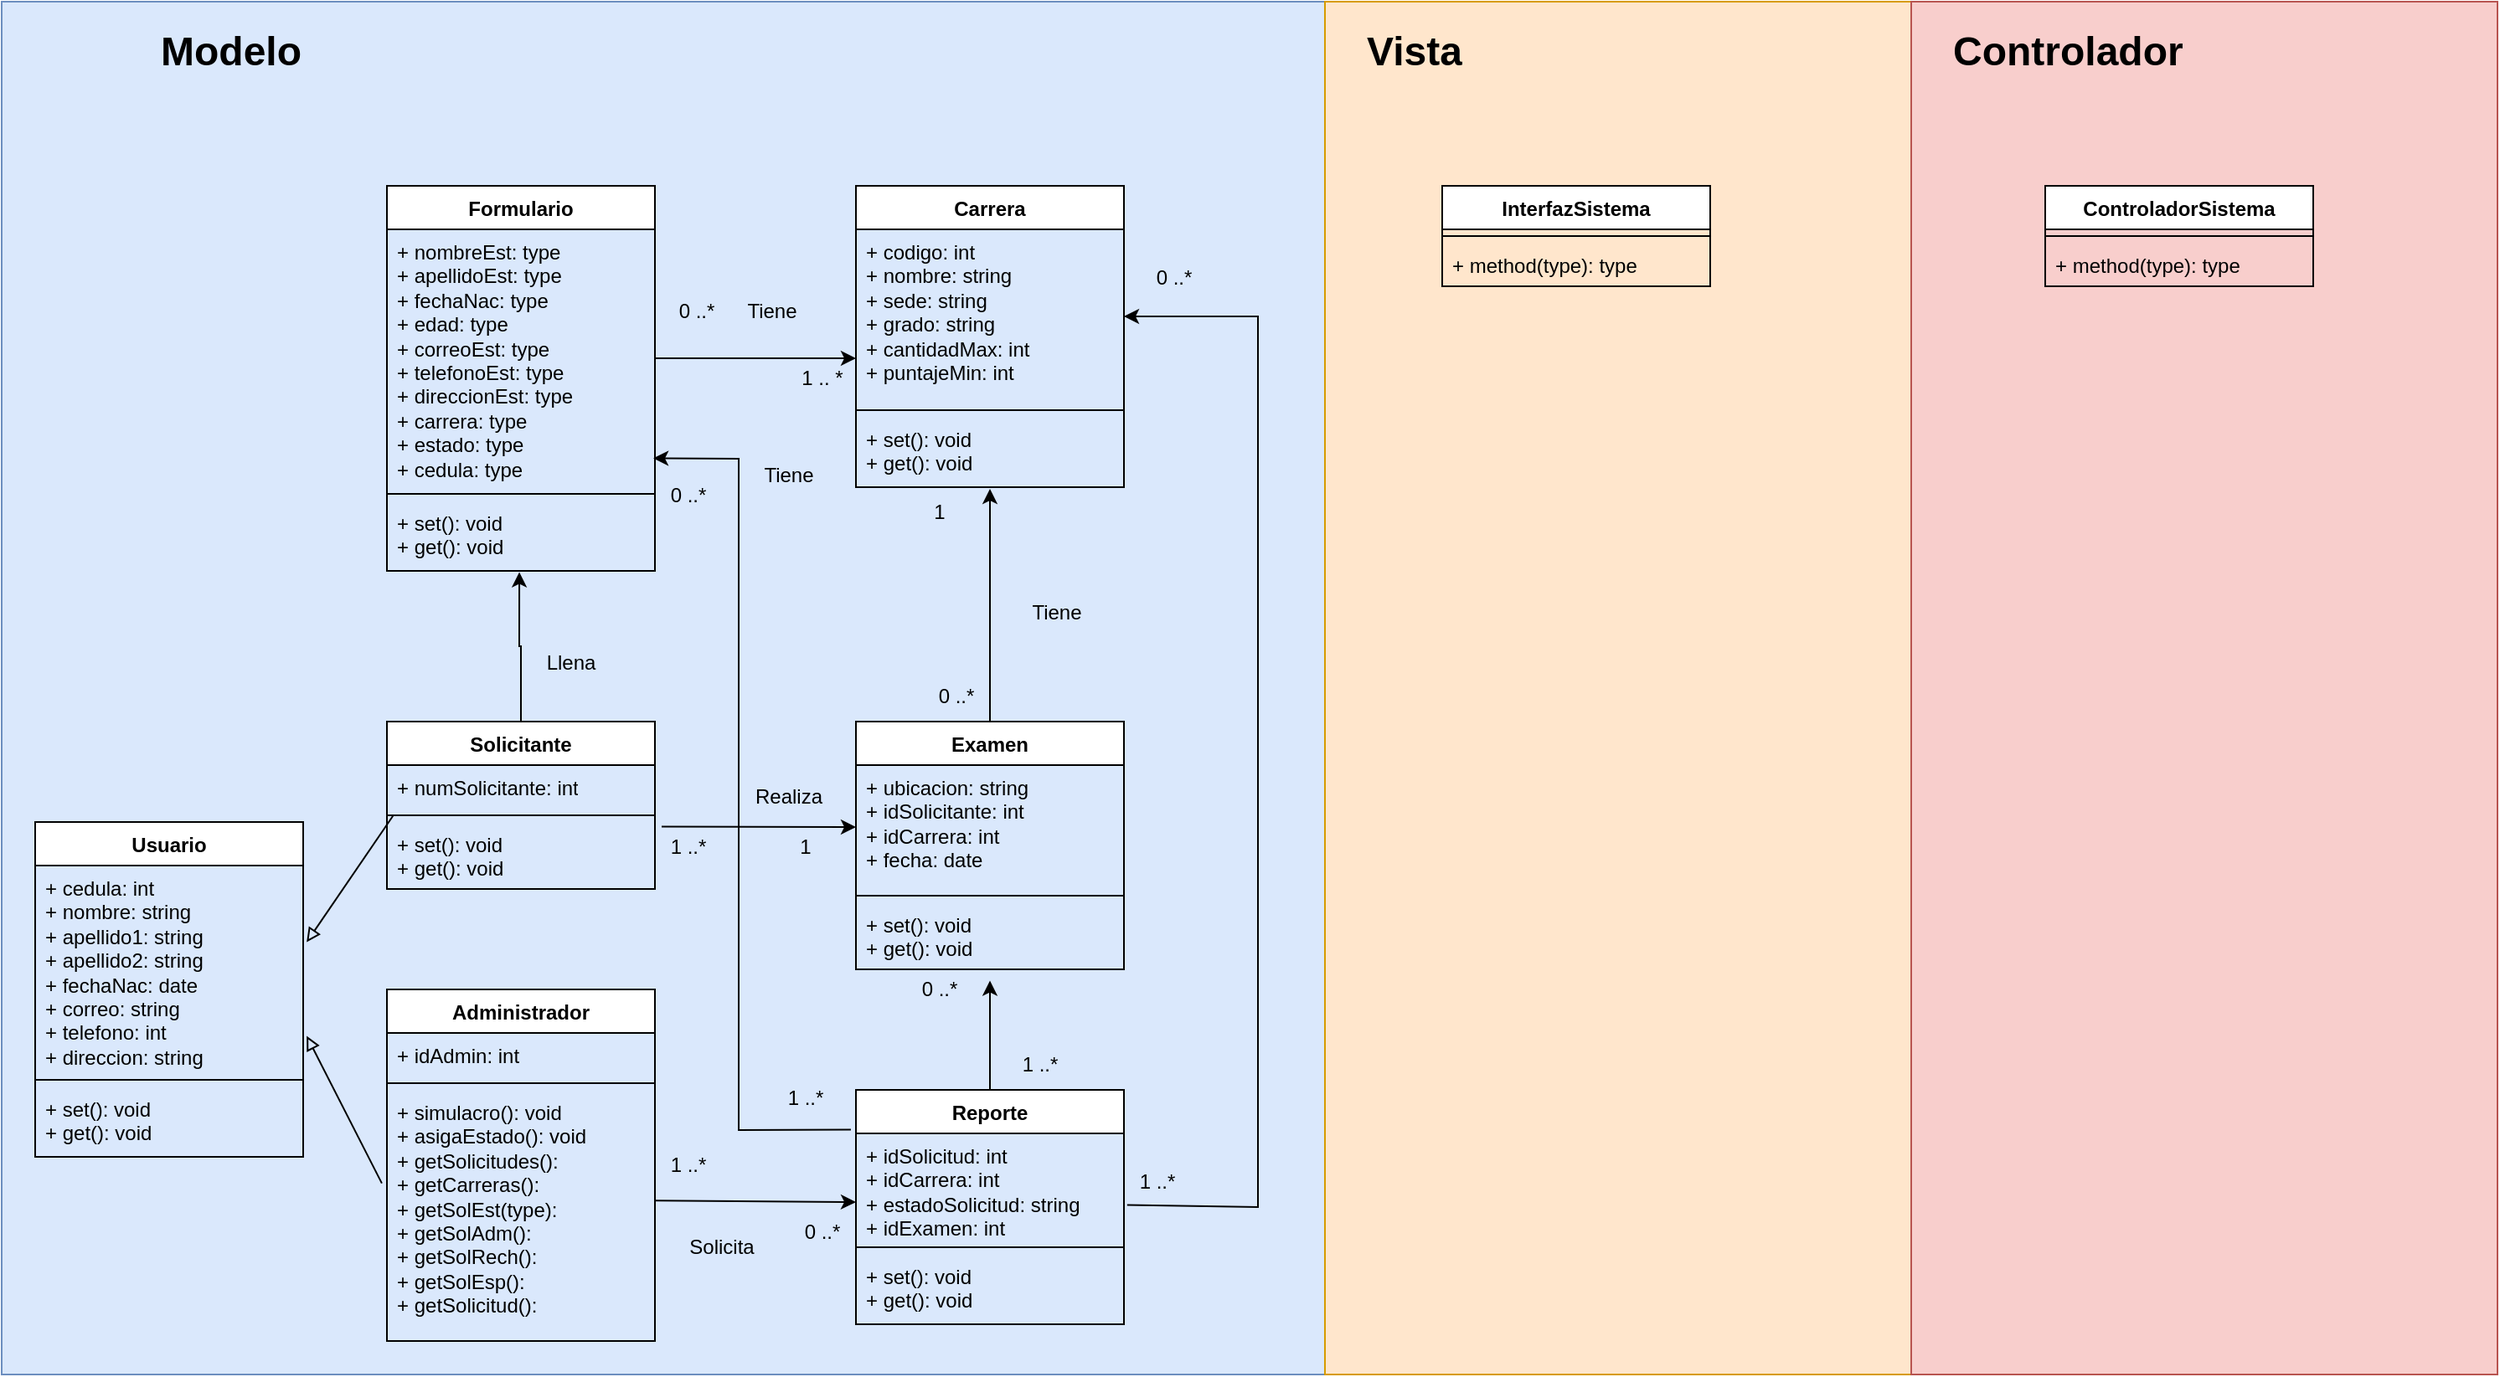 <mxfile version="21.6.6" type="github">
  <diagram name="Página-1" id="YXY20s3lIDG5nPg8wBVr">
    <mxGraphModel dx="2442" dy="1991" grid="1" gridSize="10" guides="1" tooltips="1" connect="1" arrows="1" fold="1" page="1" pageScale="1" pageWidth="827" pageHeight="1169" math="0" shadow="0">
      <root>
        <mxCell id="0" />
        <mxCell id="1" parent="0" />
        <mxCell id="wL8QuklXJ_DdkI1SQFi7-78" value="" style="rounded=0;whiteSpace=wrap;html=1;fillColor=#dae8fc;strokeColor=#6c8ebf;" vertex="1" parent="1">
          <mxGeometry x="-220" y="-250" width="790" height="820" as="geometry" />
        </mxCell>
        <mxCell id="wL8QuklXJ_DdkI1SQFi7-2" value="Formulario" style="swimlane;fontStyle=1;align=center;verticalAlign=top;childLayout=stackLayout;horizontal=1;startSize=26;horizontalStack=0;resizeParent=1;resizeParentMax=0;resizeLast=0;collapsible=1;marginBottom=0;whiteSpace=wrap;html=1;" vertex="1" parent="1">
          <mxGeometry x="10" y="-140" width="160" height="230" as="geometry" />
        </mxCell>
        <mxCell id="wL8QuklXJ_DdkI1SQFi7-3" value="+ nombreEst: type&lt;br&gt;+ apellidoEst: type&lt;br&gt;+ fechaNac: type&lt;br&gt;+ edad: type&lt;br&gt;+ correoEst: type&lt;br&gt;+ telefonoEst: type&lt;br&gt;+ direccionEst: type&lt;br&gt;+ carrera: type&lt;br&gt;+ estado: type&lt;br&gt;+ cedula: type" style="text;strokeColor=none;fillColor=none;align=left;verticalAlign=top;spacingLeft=4;spacingRight=4;overflow=hidden;rotatable=0;points=[[0,0.5],[1,0.5]];portConstraint=eastwest;whiteSpace=wrap;html=1;" vertex="1" parent="wL8QuklXJ_DdkI1SQFi7-2">
          <mxGeometry y="26" width="160" height="154" as="geometry" />
        </mxCell>
        <mxCell id="wL8QuklXJ_DdkI1SQFi7-4" value="" style="line;strokeWidth=1;fillColor=none;align=left;verticalAlign=middle;spacingTop=-1;spacingLeft=3;spacingRight=3;rotatable=0;labelPosition=right;points=[];portConstraint=eastwest;strokeColor=inherit;" vertex="1" parent="wL8QuklXJ_DdkI1SQFi7-2">
          <mxGeometry y="180" width="160" height="8" as="geometry" />
        </mxCell>
        <mxCell id="wL8QuklXJ_DdkI1SQFi7-5" value="+ set(): void&lt;br style=&quot;border-color: var(--border-color);&quot;&gt;+ get(): void" style="text;strokeColor=none;fillColor=none;align=left;verticalAlign=top;spacingLeft=4;spacingRight=4;overflow=hidden;rotatable=0;points=[[0,0.5],[1,0.5]];portConstraint=eastwest;whiteSpace=wrap;html=1;" vertex="1" parent="wL8QuklXJ_DdkI1SQFi7-2">
          <mxGeometry y="188" width="160" height="42" as="geometry" />
        </mxCell>
        <mxCell id="wL8QuklXJ_DdkI1SQFi7-41" style="edgeStyle=orthogonalEdgeStyle;rounded=0;orthogonalLoop=1;jettySize=auto;html=1;entryX=0.494;entryY=1.018;entryDx=0;entryDy=0;entryPerimeter=0;" edge="1" parent="1" source="wL8QuklXJ_DdkI1SQFi7-6" target="wL8QuklXJ_DdkI1SQFi7-5">
          <mxGeometry relative="1" as="geometry">
            <mxPoint x="90" y="110" as="targetPoint" />
          </mxGeometry>
        </mxCell>
        <mxCell id="wL8QuklXJ_DdkI1SQFi7-6" value="Solicitante" style="swimlane;fontStyle=1;align=center;verticalAlign=top;childLayout=stackLayout;horizontal=1;startSize=26;horizontalStack=0;resizeParent=1;resizeParentMax=0;resizeLast=0;collapsible=1;marginBottom=0;whiteSpace=wrap;html=1;" vertex="1" parent="1">
          <mxGeometry x="10" y="180" width="160" height="100" as="geometry" />
        </mxCell>
        <mxCell id="wL8QuklXJ_DdkI1SQFi7-7" value="+ numSolicitante: int" style="text;strokeColor=none;fillColor=none;align=left;verticalAlign=top;spacingLeft=4;spacingRight=4;overflow=hidden;rotatable=0;points=[[0,0.5],[1,0.5]];portConstraint=eastwest;whiteSpace=wrap;html=1;" vertex="1" parent="wL8QuklXJ_DdkI1SQFi7-6">
          <mxGeometry y="26" width="160" height="26" as="geometry" />
        </mxCell>
        <mxCell id="wL8QuklXJ_DdkI1SQFi7-8" value="" style="line;strokeWidth=1;fillColor=none;align=left;verticalAlign=middle;spacingTop=-1;spacingLeft=3;spacingRight=3;rotatable=0;labelPosition=right;points=[];portConstraint=eastwest;strokeColor=inherit;" vertex="1" parent="wL8QuklXJ_DdkI1SQFi7-6">
          <mxGeometry y="52" width="160" height="8" as="geometry" />
        </mxCell>
        <mxCell id="wL8QuklXJ_DdkI1SQFi7-9" value="+ set(): void&lt;br style=&quot;border-color: var(--border-color);&quot;&gt;+ get(): void" style="text;strokeColor=none;fillColor=none;align=left;verticalAlign=top;spacingLeft=4;spacingRight=4;overflow=hidden;rotatable=0;points=[[0,0.5],[1,0.5]];portConstraint=eastwest;whiteSpace=wrap;html=1;" vertex="1" parent="wL8QuklXJ_DdkI1SQFi7-6">
          <mxGeometry y="60" width="160" height="40" as="geometry" />
        </mxCell>
        <mxCell id="wL8QuklXJ_DdkI1SQFi7-10" value="Administrador" style="swimlane;fontStyle=1;align=center;verticalAlign=top;childLayout=stackLayout;horizontal=1;startSize=26;horizontalStack=0;resizeParent=1;resizeParentMax=0;resizeLast=0;collapsible=1;marginBottom=0;whiteSpace=wrap;html=1;" vertex="1" parent="1">
          <mxGeometry x="10" y="340" width="160" height="210" as="geometry" />
        </mxCell>
        <mxCell id="wL8QuklXJ_DdkI1SQFi7-11" value="+ idAdmin: int" style="text;strokeColor=none;fillColor=none;align=left;verticalAlign=top;spacingLeft=4;spacingRight=4;overflow=hidden;rotatable=0;points=[[0,0.5],[1,0.5]];portConstraint=eastwest;whiteSpace=wrap;html=1;" vertex="1" parent="wL8QuklXJ_DdkI1SQFi7-10">
          <mxGeometry y="26" width="160" height="26" as="geometry" />
        </mxCell>
        <mxCell id="wL8QuklXJ_DdkI1SQFi7-12" value="" style="line;strokeWidth=1;fillColor=none;align=left;verticalAlign=middle;spacingTop=-1;spacingLeft=3;spacingRight=3;rotatable=0;labelPosition=right;points=[];portConstraint=eastwest;strokeColor=inherit;" vertex="1" parent="wL8QuklXJ_DdkI1SQFi7-10">
          <mxGeometry y="52" width="160" height="8" as="geometry" />
        </mxCell>
        <mxCell id="wL8QuklXJ_DdkI1SQFi7-13" value="+ simulacro(): void&lt;br&gt;+ asigaEstado(): void&lt;br&gt;+ getSolicitudes():&amp;nbsp;&lt;br&gt;+ getCarreras():&amp;nbsp;&lt;br&gt;+ getSolEst(type):&amp;nbsp;&lt;br&gt;+ getSolAdm():&amp;nbsp;&lt;br&gt;+ getSolRech():&amp;nbsp;&lt;br&gt;+ getSolEsp():&amp;nbsp;&lt;br&gt;+ getSolicitud():&amp;nbsp;" style="text;strokeColor=none;fillColor=none;align=left;verticalAlign=top;spacingLeft=4;spacingRight=4;overflow=hidden;rotatable=0;points=[[0,0.5],[1,0.5]];portConstraint=eastwest;whiteSpace=wrap;html=1;" vertex="1" parent="wL8QuklXJ_DdkI1SQFi7-10">
          <mxGeometry y="60" width="160" height="150" as="geometry" />
        </mxCell>
        <mxCell id="wL8QuklXJ_DdkI1SQFi7-14" value="Carrera" style="swimlane;fontStyle=1;align=center;verticalAlign=top;childLayout=stackLayout;horizontal=1;startSize=26;horizontalStack=0;resizeParent=1;resizeParentMax=0;resizeLast=0;collapsible=1;marginBottom=0;whiteSpace=wrap;html=1;" vertex="1" parent="1">
          <mxGeometry x="290" y="-140" width="160" height="180" as="geometry" />
        </mxCell>
        <mxCell id="wL8QuklXJ_DdkI1SQFi7-15" value="+ codigo: int&lt;br&gt;+ nombre: string&lt;br&gt;+ sede: string&lt;br&gt;+ grado: string&lt;br&gt;+ cantidadMax: int&lt;br&gt;+ puntajeMin: int" style="text;strokeColor=none;fillColor=none;align=left;verticalAlign=top;spacingLeft=4;spacingRight=4;overflow=hidden;rotatable=0;points=[[0,0.5],[1,0.5]];portConstraint=eastwest;whiteSpace=wrap;html=1;" vertex="1" parent="wL8QuklXJ_DdkI1SQFi7-14">
          <mxGeometry y="26" width="160" height="104" as="geometry" />
        </mxCell>
        <mxCell id="wL8QuklXJ_DdkI1SQFi7-16" value="" style="line;strokeWidth=1;fillColor=none;align=left;verticalAlign=middle;spacingTop=-1;spacingLeft=3;spacingRight=3;rotatable=0;labelPosition=right;points=[];portConstraint=eastwest;strokeColor=inherit;" vertex="1" parent="wL8QuklXJ_DdkI1SQFi7-14">
          <mxGeometry y="130" width="160" height="8" as="geometry" />
        </mxCell>
        <mxCell id="wL8QuklXJ_DdkI1SQFi7-17" value="+ set(): void&lt;br style=&quot;border-color: var(--border-color);&quot;&gt;+ get(): void" style="text;strokeColor=none;fillColor=none;align=left;verticalAlign=top;spacingLeft=4;spacingRight=4;overflow=hidden;rotatable=0;points=[[0,0.5],[1,0.5]];portConstraint=eastwest;whiteSpace=wrap;html=1;" vertex="1" parent="wL8QuklXJ_DdkI1SQFi7-14">
          <mxGeometry y="138" width="160" height="42" as="geometry" />
        </mxCell>
        <mxCell id="wL8QuklXJ_DdkI1SQFi7-26" value="Reporte" style="swimlane;fontStyle=1;align=center;verticalAlign=top;childLayout=stackLayout;horizontal=1;startSize=26;horizontalStack=0;resizeParent=1;resizeParentMax=0;resizeLast=0;collapsible=1;marginBottom=0;whiteSpace=wrap;html=1;" vertex="1" parent="1">
          <mxGeometry x="290" y="400" width="160" height="140" as="geometry" />
        </mxCell>
        <mxCell id="wL8QuklXJ_DdkI1SQFi7-27" value="+ idSolicitud: int&lt;br&gt;+ idCarrera: int&lt;br&gt;+ estadoSolicitud: string&lt;br&gt;+ idExamen: int" style="text;strokeColor=none;fillColor=none;align=left;verticalAlign=top;spacingLeft=4;spacingRight=4;overflow=hidden;rotatable=0;points=[[0,0.5],[1,0.5]];portConstraint=eastwest;whiteSpace=wrap;html=1;" vertex="1" parent="wL8QuklXJ_DdkI1SQFi7-26">
          <mxGeometry y="26" width="160" height="64" as="geometry" />
        </mxCell>
        <mxCell id="wL8QuklXJ_DdkI1SQFi7-28" value="" style="line;strokeWidth=1;fillColor=none;align=left;verticalAlign=middle;spacingTop=-1;spacingLeft=3;spacingRight=3;rotatable=0;labelPosition=right;points=[];portConstraint=eastwest;strokeColor=inherit;" vertex="1" parent="wL8QuklXJ_DdkI1SQFi7-26">
          <mxGeometry y="90" width="160" height="8" as="geometry" />
        </mxCell>
        <mxCell id="wL8QuklXJ_DdkI1SQFi7-29" value="+ set(): void&lt;br style=&quot;border-color: var(--border-color);&quot;&gt;+ get(): void" style="text;strokeColor=none;fillColor=none;align=left;verticalAlign=top;spacingLeft=4;spacingRight=4;overflow=hidden;rotatable=0;points=[[0,0.5],[1,0.5]];portConstraint=eastwest;whiteSpace=wrap;html=1;" vertex="1" parent="wL8QuklXJ_DdkI1SQFi7-26">
          <mxGeometry y="98" width="160" height="42" as="geometry" />
        </mxCell>
        <mxCell id="wL8QuklXJ_DdkI1SQFi7-30" value="Usuario" style="swimlane;fontStyle=1;align=center;verticalAlign=top;childLayout=stackLayout;horizontal=1;startSize=26;horizontalStack=0;resizeParent=1;resizeParentMax=0;resizeLast=0;collapsible=1;marginBottom=0;whiteSpace=wrap;html=1;" vertex="1" parent="1">
          <mxGeometry x="-200" y="240" width="160" height="200" as="geometry" />
        </mxCell>
        <mxCell id="wL8QuklXJ_DdkI1SQFi7-31" value="+ cedula: int&lt;br&gt;+ nombre: string&lt;br&gt;+ apellido1: string&lt;br&gt;+ apellido2: string&lt;br&gt;+ fechaNac: date&lt;br&gt;+ correo: string&lt;br&gt;+ telefono: int&lt;br&gt;+ direccion: string" style="text;strokeColor=none;fillColor=none;align=left;verticalAlign=top;spacingLeft=4;spacingRight=4;overflow=hidden;rotatable=0;points=[[0,0.5],[1,0.5]];portConstraint=eastwest;whiteSpace=wrap;html=1;" vertex="1" parent="wL8QuklXJ_DdkI1SQFi7-30">
          <mxGeometry y="26" width="160" height="124" as="geometry" />
        </mxCell>
        <mxCell id="wL8QuklXJ_DdkI1SQFi7-32" value="" style="line;strokeWidth=1;fillColor=none;align=left;verticalAlign=middle;spacingTop=-1;spacingLeft=3;spacingRight=3;rotatable=0;labelPosition=right;points=[];portConstraint=eastwest;strokeColor=inherit;" vertex="1" parent="wL8QuklXJ_DdkI1SQFi7-30">
          <mxGeometry y="150" width="160" height="8" as="geometry" />
        </mxCell>
        <mxCell id="wL8QuklXJ_DdkI1SQFi7-33" value="+ set(): void&lt;br&gt;+ get(): void" style="text;strokeColor=none;fillColor=none;align=left;verticalAlign=top;spacingLeft=4;spacingRight=4;overflow=hidden;rotatable=0;points=[[0,0.5],[1,0.5]];portConstraint=eastwest;whiteSpace=wrap;html=1;" vertex="1" parent="wL8QuklXJ_DdkI1SQFi7-30">
          <mxGeometry y="158" width="160" height="42" as="geometry" />
        </mxCell>
        <mxCell id="wL8QuklXJ_DdkI1SQFi7-45" style="edgeStyle=orthogonalEdgeStyle;rounded=0;orthogonalLoop=1;jettySize=auto;html=1;" edge="1" parent="1" source="wL8QuklXJ_DdkI1SQFi7-34">
          <mxGeometry relative="1" as="geometry">
            <mxPoint x="370" y="41" as="targetPoint" />
            <Array as="points">
              <mxPoint x="370" y="41" />
            </Array>
          </mxGeometry>
        </mxCell>
        <mxCell id="wL8QuklXJ_DdkI1SQFi7-34" value="Examen" style="swimlane;fontStyle=1;align=center;verticalAlign=top;childLayout=stackLayout;horizontal=1;startSize=26;horizontalStack=0;resizeParent=1;resizeParentMax=0;resizeLast=0;collapsible=1;marginBottom=0;whiteSpace=wrap;html=1;" vertex="1" parent="1">
          <mxGeometry x="290" y="180" width="160" height="148" as="geometry" />
        </mxCell>
        <mxCell id="wL8QuklXJ_DdkI1SQFi7-35" value="+ ubicacion: string&lt;br&gt;+ idSolicitante: int&lt;br&gt;+ idCarrera: int&lt;br&gt;+ fecha: date" style="text;strokeColor=none;fillColor=none;align=left;verticalAlign=top;spacingLeft=4;spacingRight=4;overflow=hidden;rotatable=0;points=[[0,0.5],[1,0.5]];portConstraint=eastwest;whiteSpace=wrap;html=1;" vertex="1" parent="wL8QuklXJ_DdkI1SQFi7-34">
          <mxGeometry y="26" width="160" height="74" as="geometry" />
        </mxCell>
        <mxCell id="wL8QuklXJ_DdkI1SQFi7-36" value="" style="line;strokeWidth=1;fillColor=none;align=left;verticalAlign=middle;spacingTop=-1;spacingLeft=3;spacingRight=3;rotatable=0;labelPosition=right;points=[];portConstraint=eastwest;strokeColor=inherit;" vertex="1" parent="wL8QuklXJ_DdkI1SQFi7-34">
          <mxGeometry y="100" width="160" height="8" as="geometry" />
        </mxCell>
        <mxCell id="wL8QuklXJ_DdkI1SQFi7-37" value="+ set(): void&lt;br style=&quot;border-color: var(--border-color);&quot;&gt;+ get(): void" style="text;strokeColor=none;fillColor=none;align=left;verticalAlign=top;spacingLeft=4;spacingRight=4;overflow=hidden;rotatable=0;points=[[0,0.5],[1,0.5]];portConstraint=eastwest;whiteSpace=wrap;html=1;" vertex="1" parent="wL8QuklXJ_DdkI1SQFi7-34">
          <mxGeometry y="108" width="160" height="40" as="geometry" />
        </mxCell>
        <mxCell id="wL8QuklXJ_DdkI1SQFi7-38" value="&lt;h1&gt;Modelo&lt;/h1&gt;" style="text;html=1;strokeColor=none;fillColor=none;spacing=5;spacingTop=-20;whiteSpace=wrap;overflow=hidden;rounded=0;" vertex="1" parent="1">
          <mxGeometry x="-130" y="-240" width="100" height="40" as="geometry" />
        </mxCell>
        <mxCell id="wL8QuklXJ_DdkI1SQFi7-43" style="edgeStyle=orthogonalEdgeStyle;rounded=0;orthogonalLoop=1;jettySize=auto;html=1;" edge="1" parent="1" source="wL8QuklXJ_DdkI1SQFi7-3" target="wL8QuklXJ_DdkI1SQFi7-15">
          <mxGeometry relative="1" as="geometry">
            <Array as="points">
              <mxPoint x="260" y="-37" />
              <mxPoint x="260" y="-37" />
            </Array>
          </mxGeometry>
        </mxCell>
        <mxCell id="wL8QuklXJ_DdkI1SQFi7-49" value="" style="endArrow=classic;html=1;rounded=0;exitX=1.002;exitY=0.441;exitDx=0;exitDy=0;exitPerimeter=0;" edge="1" parent="1" source="wL8QuklXJ_DdkI1SQFi7-13">
          <mxGeometry width="50" height="50" relative="1" as="geometry">
            <mxPoint x="200" y="480" as="sourcePoint" />
            <mxPoint x="290" y="467" as="targetPoint" />
          </mxGeometry>
        </mxCell>
        <mxCell id="wL8QuklXJ_DdkI1SQFi7-50" value="" style="endArrow=block;html=1;rounded=0;exitX=-0.019;exitY=0.372;exitDx=0;exitDy=0;exitPerimeter=0;entryX=1.013;entryY=0.821;entryDx=0;entryDy=0;entryPerimeter=0;endFill=0;" edge="1" parent="1" source="wL8QuklXJ_DdkI1SQFi7-13" target="wL8QuklXJ_DdkI1SQFi7-31">
          <mxGeometry width="50" height="50" relative="1" as="geometry">
            <mxPoint x="10" y="380" as="sourcePoint" />
            <mxPoint x="60" y="330" as="targetPoint" />
          </mxGeometry>
        </mxCell>
        <mxCell id="wL8QuklXJ_DdkI1SQFi7-51" value="" style="endArrow=block;html=1;rounded=0;entryX=1.013;entryY=0.369;entryDx=0;entryDy=0;entryPerimeter=0;endFill=0;exitX=0.025;exitY=1.144;exitDx=0;exitDy=0;exitPerimeter=0;" edge="1" parent="1" source="wL8QuklXJ_DdkI1SQFi7-7" target="wL8QuklXJ_DdkI1SQFi7-31">
          <mxGeometry width="50" height="50" relative="1" as="geometry">
            <mxPoint y="241" as="sourcePoint" />
            <mxPoint x="30" y="310" as="targetPoint" />
          </mxGeometry>
        </mxCell>
        <mxCell id="wL8QuklXJ_DdkI1SQFi7-52" value="" style="endArrow=classic;html=1;rounded=0;exitX=1.025;exitY=0.069;exitDx=0;exitDy=0;exitPerimeter=0;entryX=0;entryY=0.5;entryDx=0;entryDy=0;" edge="1" parent="1" source="wL8QuklXJ_DdkI1SQFi7-9" target="wL8QuklXJ_DdkI1SQFi7-35">
          <mxGeometry width="50" height="50" relative="1" as="geometry">
            <mxPoint x="210" y="260" as="sourcePoint" />
            <mxPoint x="260" y="210" as="targetPoint" />
          </mxGeometry>
        </mxCell>
        <mxCell id="wL8QuklXJ_DdkI1SQFi7-53" value="" style="endArrow=classic;html=1;rounded=0;entryX=0.5;entryY=1.169;entryDx=0;entryDy=0;entryPerimeter=0;exitX=0.5;exitY=0;exitDx=0;exitDy=0;" edge="1" parent="1" source="wL8QuklXJ_DdkI1SQFi7-26" target="wL8QuklXJ_DdkI1SQFi7-37">
          <mxGeometry width="50" height="50" relative="1" as="geometry">
            <mxPoint x="320" y="400" as="sourcePoint" />
            <mxPoint x="370" y="350" as="targetPoint" />
          </mxGeometry>
        </mxCell>
        <mxCell id="wL8QuklXJ_DdkI1SQFi7-54" value="" style="endArrow=classic;html=1;rounded=0;exitX=1.012;exitY=0.668;exitDx=0;exitDy=0;exitPerimeter=0;entryX=1;entryY=0.5;entryDx=0;entryDy=0;" edge="1" parent="1" source="wL8QuklXJ_DdkI1SQFi7-27" target="wL8QuklXJ_DdkI1SQFi7-15">
          <mxGeometry width="50" height="50" relative="1" as="geometry">
            <mxPoint x="480" y="480" as="sourcePoint" />
            <mxPoint x="520" y="-50" as="targetPoint" />
            <Array as="points">
              <mxPoint x="530" y="470" />
              <mxPoint x="530" y="-62" />
            </Array>
          </mxGeometry>
        </mxCell>
        <mxCell id="wL8QuklXJ_DdkI1SQFi7-55" value="" style="endArrow=classic;html=1;rounded=0;exitX=-0.019;exitY=-0.035;exitDx=0;exitDy=0;exitPerimeter=0;entryX=0.994;entryY=0.888;entryDx=0;entryDy=0;entryPerimeter=0;" edge="1" parent="1" source="wL8QuklXJ_DdkI1SQFi7-27" target="wL8QuklXJ_DdkI1SQFi7-3">
          <mxGeometry width="50" height="50" relative="1" as="geometry">
            <mxPoint x="220" y="370" as="sourcePoint" />
            <mxPoint x="220" y="30" as="targetPoint" />
            <Array as="points">
              <mxPoint x="220" y="424" />
              <mxPoint x="220" y="23" />
            </Array>
          </mxGeometry>
        </mxCell>
        <mxCell id="wL8QuklXJ_DdkI1SQFi7-56" value="Realiza" style="text;html=1;strokeColor=none;fillColor=none;align=center;verticalAlign=middle;whiteSpace=wrap;rounded=0;" vertex="1" parent="1">
          <mxGeometry x="220" y="210" width="60" height="30" as="geometry" />
        </mxCell>
        <mxCell id="wL8QuklXJ_DdkI1SQFi7-57" value="Llena" style="text;html=1;strokeColor=none;fillColor=none;align=center;verticalAlign=middle;whiteSpace=wrap;rounded=0;" vertex="1" parent="1">
          <mxGeometry x="90" y="130" width="60" height="30" as="geometry" />
        </mxCell>
        <mxCell id="wL8QuklXJ_DdkI1SQFi7-58" value="Tiene" style="text;html=1;strokeColor=none;fillColor=none;align=center;verticalAlign=middle;whiteSpace=wrap;rounded=0;" vertex="1" parent="1">
          <mxGeometry x="210" y="-80" width="60" height="30" as="geometry" />
        </mxCell>
        <mxCell id="wL8QuklXJ_DdkI1SQFi7-59" value="Tiene" style="text;html=1;strokeColor=none;fillColor=none;align=center;verticalAlign=middle;whiteSpace=wrap;rounded=0;" vertex="1" parent="1">
          <mxGeometry x="380" y="100" width="60" height="30" as="geometry" />
        </mxCell>
        <mxCell id="wL8QuklXJ_DdkI1SQFi7-60" value="Tiene" style="text;html=1;strokeColor=none;fillColor=none;align=center;verticalAlign=middle;whiteSpace=wrap;rounded=0;" vertex="1" parent="1">
          <mxGeometry x="220" y="18" width="60" height="30" as="geometry" />
        </mxCell>
        <mxCell id="wL8QuklXJ_DdkI1SQFi7-61" value="Solicita" style="text;html=1;strokeColor=none;fillColor=none;align=center;verticalAlign=middle;whiteSpace=wrap;rounded=0;" vertex="1" parent="1">
          <mxGeometry x="180" y="479" width="60" height="30" as="geometry" />
        </mxCell>
        <mxCell id="wL8QuklXJ_DdkI1SQFi7-62" value="1 ..*" style="text;html=1;strokeColor=none;fillColor=none;align=center;verticalAlign=middle;whiteSpace=wrap;rounded=0;" vertex="1" parent="1">
          <mxGeometry x="160" y="430" width="60" height="30" as="geometry" />
        </mxCell>
        <mxCell id="wL8QuklXJ_DdkI1SQFi7-63" value="0 ..*" style="text;html=1;strokeColor=none;fillColor=none;align=center;verticalAlign=middle;whiteSpace=wrap;rounded=0;" vertex="1" parent="1">
          <mxGeometry x="240" y="470" width="60" height="30" as="geometry" />
        </mxCell>
        <mxCell id="wL8QuklXJ_DdkI1SQFi7-64" value="1 ..*" style="text;html=1;strokeColor=none;fillColor=none;align=center;verticalAlign=middle;whiteSpace=wrap;rounded=0;" vertex="1" parent="1">
          <mxGeometry x="370" y="370" width="60" height="30" as="geometry" />
        </mxCell>
        <mxCell id="wL8QuklXJ_DdkI1SQFi7-65" value="0 ..*" style="text;html=1;strokeColor=none;fillColor=none;align=center;verticalAlign=middle;whiteSpace=wrap;rounded=0;" vertex="1" parent="1">
          <mxGeometry x="310" y="325" width="60" height="30" as="geometry" />
        </mxCell>
        <mxCell id="wL8QuklXJ_DdkI1SQFi7-66" value="1 ..*" style="text;html=1;strokeColor=none;fillColor=none;align=center;verticalAlign=middle;whiteSpace=wrap;rounded=0;" vertex="1" parent="1">
          <mxGeometry x="160" y="240" width="60" height="30" as="geometry" />
        </mxCell>
        <mxCell id="wL8QuklXJ_DdkI1SQFi7-67" value="1" style="text;html=1;strokeColor=none;fillColor=none;align=center;verticalAlign=middle;whiteSpace=wrap;rounded=0;" vertex="1" parent="1">
          <mxGeometry x="230" y="240" width="60" height="30" as="geometry" />
        </mxCell>
        <mxCell id="wL8QuklXJ_DdkI1SQFi7-68" value="1" style="text;html=1;strokeColor=none;fillColor=none;align=center;verticalAlign=middle;whiteSpace=wrap;rounded=0;" vertex="1" parent="1">
          <mxGeometry x="310" y="40" width="60" height="30" as="geometry" />
        </mxCell>
        <mxCell id="wL8QuklXJ_DdkI1SQFi7-70" value="0 ..*" style="text;html=1;strokeColor=none;fillColor=none;align=center;verticalAlign=middle;whiteSpace=wrap;rounded=0;" vertex="1" parent="1">
          <mxGeometry x="320" y="150" width="60" height="30" as="geometry" />
        </mxCell>
        <mxCell id="wL8QuklXJ_DdkI1SQFi7-71" value="1 ..*" style="text;html=1;strokeColor=none;fillColor=none;align=center;verticalAlign=middle;whiteSpace=wrap;rounded=0;" vertex="1" parent="1">
          <mxGeometry x="230" y="390" width="60" height="30" as="geometry" />
        </mxCell>
        <mxCell id="wL8QuklXJ_DdkI1SQFi7-72" value="0 ..*" style="text;html=1;strokeColor=none;fillColor=none;align=center;verticalAlign=middle;whiteSpace=wrap;rounded=0;" vertex="1" parent="1">
          <mxGeometry x="160" y="30" width="60" height="30" as="geometry" />
        </mxCell>
        <mxCell id="wL8QuklXJ_DdkI1SQFi7-73" value="0 ..*" style="text;html=1;strokeColor=none;fillColor=none;align=center;verticalAlign=middle;whiteSpace=wrap;rounded=0;" vertex="1" parent="1">
          <mxGeometry x="450" y="-100" width="60" height="30" as="geometry" />
        </mxCell>
        <mxCell id="wL8QuklXJ_DdkI1SQFi7-74" value="1 ..*" style="text;html=1;strokeColor=none;fillColor=none;align=center;verticalAlign=middle;whiteSpace=wrap;rounded=0;" vertex="1" parent="1">
          <mxGeometry x="440" y="440" width="60" height="30" as="geometry" />
        </mxCell>
        <mxCell id="wL8QuklXJ_DdkI1SQFi7-75" value="0 ..*" style="text;html=1;strokeColor=none;fillColor=none;align=center;verticalAlign=middle;whiteSpace=wrap;rounded=0;" vertex="1" parent="1">
          <mxGeometry x="170" y="-80" width="50" height="30" as="geometry" />
        </mxCell>
        <mxCell id="wL8QuklXJ_DdkI1SQFi7-77" value="1 .. *" style="text;html=1;strokeColor=none;fillColor=none;align=center;verticalAlign=middle;whiteSpace=wrap;rounded=0;" vertex="1" parent="1">
          <mxGeometry x="245" y="-40" width="50" height="30" as="geometry" />
        </mxCell>
        <mxCell id="wL8QuklXJ_DdkI1SQFi7-79" value="" style="rounded=0;whiteSpace=wrap;html=1;fillColor=#ffe6cc;strokeColor=#d79b00;" vertex="1" parent="1">
          <mxGeometry x="570" y="-250" width="350" height="820" as="geometry" />
        </mxCell>
        <mxCell id="wL8QuklXJ_DdkI1SQFi7-80" value="" style="rounded=0;whiteSpace=wrap;html=1;fillColor=#f8cecc;strokeColor=#b85450;" vertex="1" parent="1">
          <mxGeometry x="920" y="-250" width="350" height="820" as="geometry" />
        </mxCell>
        <mxCell id="wL8QuklXJ_DdkI1SQFi7-81" value="&lt;h1&gt;Vista&lt;/h1&gt;" style="text;html=1;strokeColor=none;fillColor=none;spacing=5;spacingTop=-20;whiteSpace=wrap;overflow=hidden;rounded=0;" vertex="1" parent="1">
          <mxGeometry x="590" y="-240" width="100" height="40" as="geometry" />
        </mxCell>
        <mxCell id="wL8QuklXJ_DdkI1SQFi7-82" value="&lt;h1&gt;Controlador&lt;/h1&gt;" style="text;html=1;strokeColor=none;fillColor=none;spacing=5;spacingTop=-20;whiteSpace=wrap;overflow=hidden;rounded=0;" vertex="1" parent="1">
          <mxGeometry x="940" y="-240" width="150" height="40" as="geometry" />
        </mxCell>
        <mxCell id="wL8QuklXJ_DdkI1SQFi7-83" value="InterfazSistema" style="swimlane;fontStyle=1;align=center;verticalAlign=top;childLayout=stackLayout;horizontal=1;startSize=26;horizontalStack=0;resizeParent=1;resizeParentMax=0;resizeLast=0;collapsible=1;marginBottom=0;whiteSpace=wrap;html=1;" vertex="1" parent="1">
          <mxGeometry x="640" y="-140" width="160" height="60" as="geometry" />
        </mxCell>
        <mxCell id="wL8QuklXJ_DdkI1SQFi7-85" value="" style="line;strokeWidth=1;fillColor=none;align=left;verticalAlign=middle;spacingTop=-1;spacingLeft=3;spacingRight=3;rotatable=0;labelPosition=right;points=[];portConstraint=eastwest;strokeColor=inherit;" vertex="1" parent="wL8QuklXJ_DdkI1SQFi7-83">
          <mxGeometry y="26" width="160" height="8" as="geometry" />
        </mxCell>
        <mxCell id="wL8QuklXJ_DdkI1SQFi7-86" value="+ method(type): type" style="text;strokeColor=none;fillColor=none;align=left;verticalAlign=top;spacingLeft=4;spacingRight=4;overflow=hidden;rotatable=0;points=[[0,0.5],[1,0.5]];portConstraint=eastwest;whiteSpace=wrap;html=1;" vertex="1" parent="wL8QuklXJ_DdkI1SQFi7-83">
          <mxGeometry y="34" width="160" height="26" as="geometry" />
        </mxCell>
        <mxCell id="wL8QuklXJ_DdkI1SQFi7-87" value="ControladorSistema" style="swimlane;fontStyle=1;align=center;verticalAlign=top;childLayout=stackLayout;horizontal=1;startSize=26;horizontalStack=0;resizeParent=1;resizeParentMax=0;resizeLast=0;collapsible=1;marginBottom=0;whiteSpace=wrap;html=1;" vertex="1" parent="1">
          <mxGeometry x="1000" y="-140" width="160" height="60" as="geometry" />
        </mxCell>
        <mxCell id="wL8QuklXJ_DdkI1SQFi7-89" value="" style="line;strokeWidth=1;fillColor=none;align=left;verticalAlign=middle;spacingTop=-1;spacingLeft=3;spacingRight=3;rotatable=0;labelPosition=right;points=[];portConstraint=eastwest;strokeColor=inherit;" vertex="1" parent="wL8QuklXJ_DdkI1SQFi7-87">
          <mxGeometry y="26" width="160" height="8" as="geometry" />
        </mxCell>
        <mxCell id="wL8QuklXJ_DdkI1SQFi7-90" value="+ method(type): type" style="text;strokeColor=none;fillColor=none;align=left;verticalAlign=top;spacingLeft=4;spacingRight=4;overflow=hidden;rotatable=0;points=[[0,0.5],[1,0.5]];portConstraint=eastwest;whiteSpace=wrap;html=1;" vertex="1" parent="wL8QuklXJ_DdkI1SQFi7-87">
          <mxGeometry y="34" width="160" height="26" as="geometry" />
        </mxCell>
      </root>
    </mxGraphModel>
  </diagram>
</mxfile>

